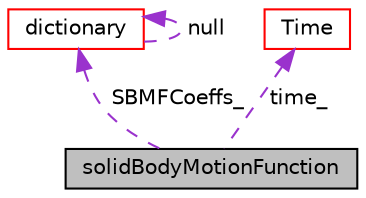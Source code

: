 digraph "solidBodyMotionFunction"
{
  bgcolor="transparent";
  edge [fontname="Helvetica",fontsize="10",labelfontname="Helvetica",labelfontsize="10"];
  node [fontname="Helvetica",fontsize="10",shape=record];
  Node9 [label="solidBodyMotionFunction",height=0.2,width=0.4,color="black", fillcolor="grey75", style="filled", fontcolor="black"];
  Node10 -> Node9 [dir="back",color="darkorchid3",fontsize="10",style="dashed",label=" SBMFCoeffs_" ,fontname="Helvetica"];
  Node10 [label="dictionary",height=0.2,width=0.4,color="red",URL="$a27129.html",tooltip="A list of keyword definitions, which are a keyword followed by any number of values (e..."];
  Node10 -> Node10 [dir="back",color="darkorchid3",fontsize="10",style="dashed",label=" null" ,fontname="Helvetica"];
  Node15 -> Node9 [dir="back",color="darkorchid3",fontsize="10",style="dashed",label=" time_" ,fontname="Helvetica"];
  Node15 [label="Time",height=0.2,width=0.4,color="red",URL="$a27457.html",tooltip="Class to control time during OpenFOAM simulations that is also the top-level objectRegistry. "];
}
